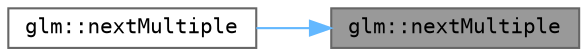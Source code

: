 digraph "glm::nextMultiple"
{
 // LATEX_PDF_SIZE
  bgcolor="transparent";
  edge [fontname=Terminal,fontsize=10,labelfontname=Helvetica,labelfontsize=10];
  node [fontname=Terminal,fontsize=10,shape=box,height=0.2,width=0.4];
  rankdir="RL";
  Node1 [label="glm::nextMultiple",height=0.2,width=0.4,color="gray40", fillcolor="grey60", style="filled", fontcolor="black",tooltip=" "];
  Node1 -> Node2 [dir="back",color="steelblue1",style="solid"];
  Node2 [label="glm::nextMultiple",height=0.2,width=0.4,color="grey40", fillcolor="white", style="filled",URL="$group__ext__vector__integer.html#gaa30c502dddcd72ac8704a0cbbc785db3",tooltip=" "];
}
